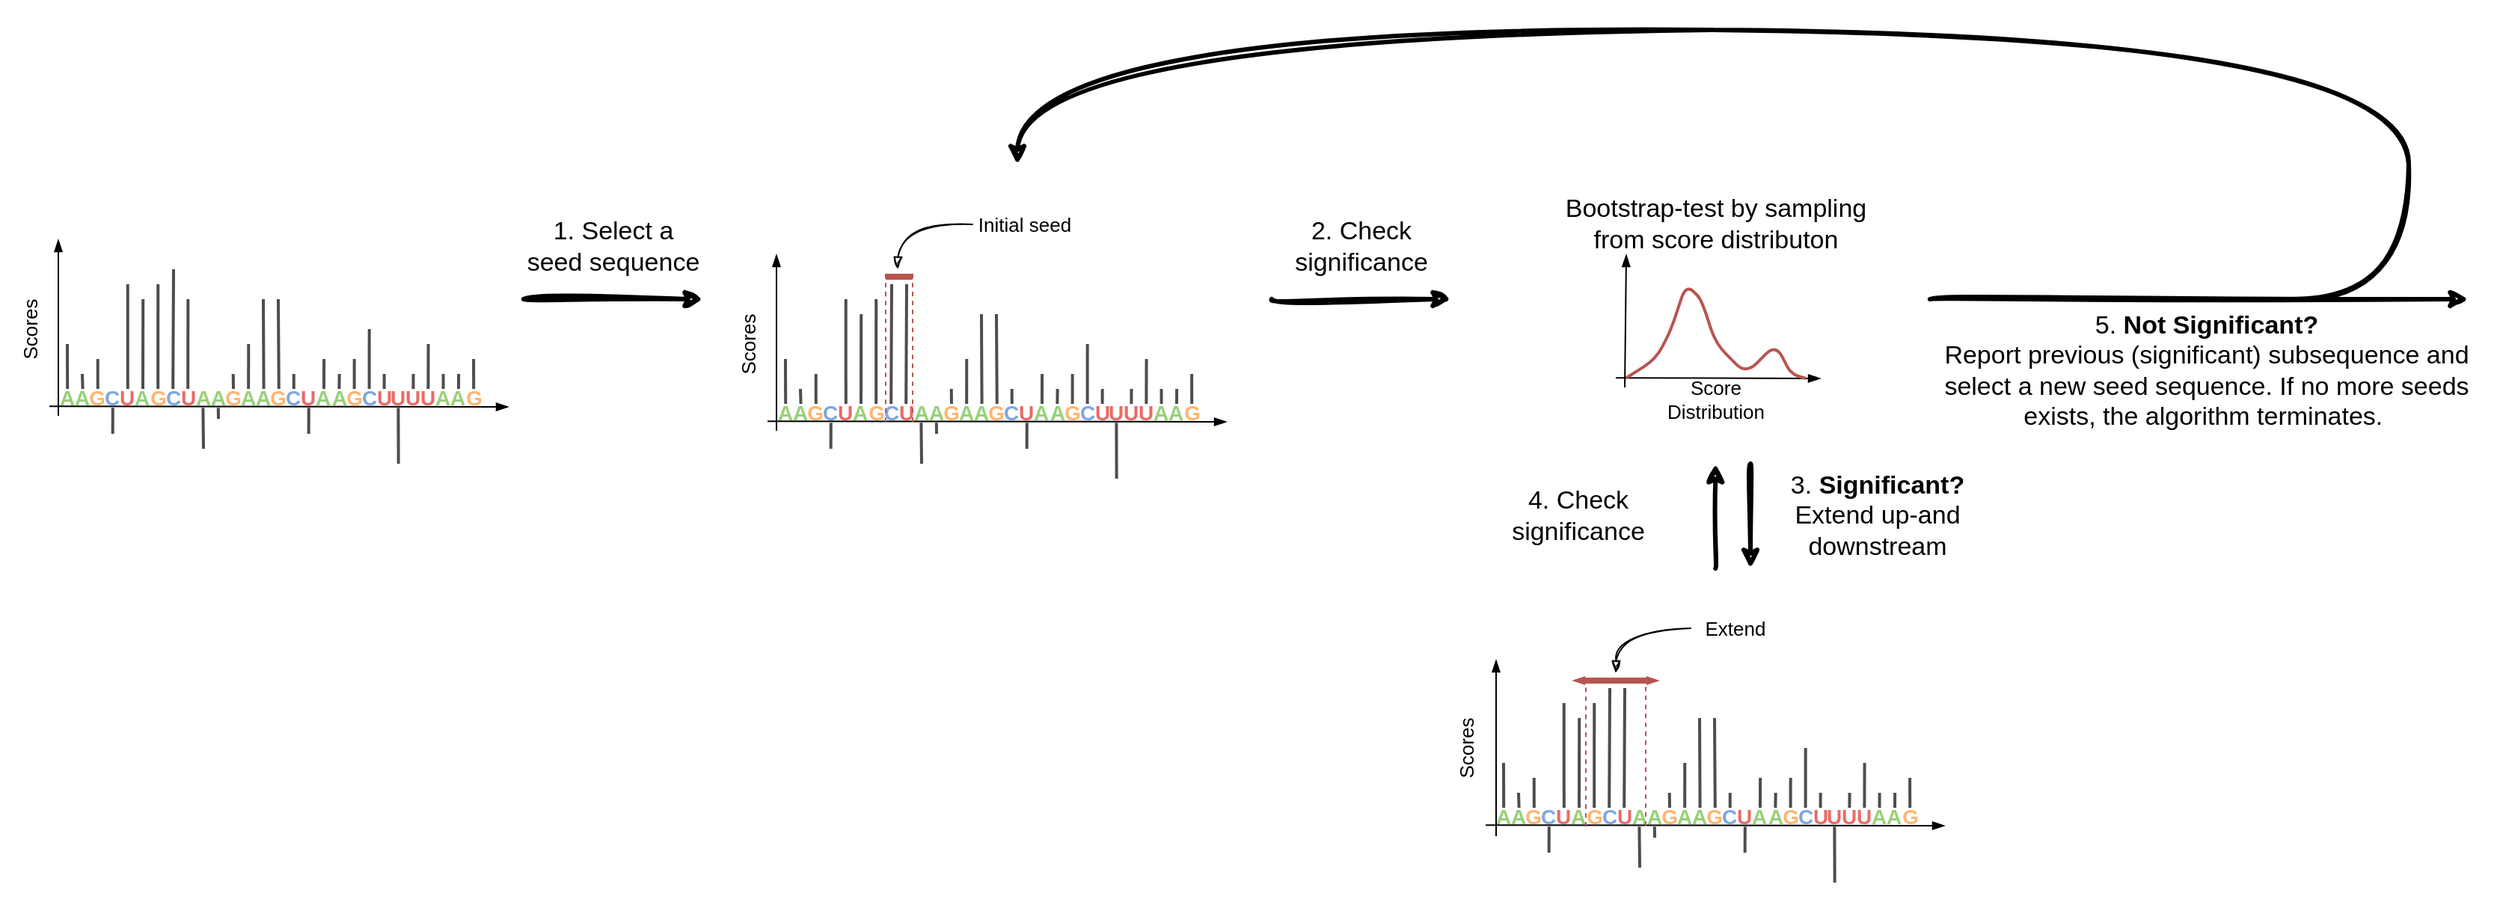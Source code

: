 <mxfile>
    <diagram id="z-o6kNDc8-3AqNfyh9WU" name="Page-1">
        <mxGraphModel dx="2040" dy="1838" grid="1" gridSize="10" guides="1" tooltips="1" connect="1" arrows="1" fold="1" page="1" pageScale="1" pageWidth="2336" pageHeight="1654" math="0" shadow="0">
            <root>
                <mxCell id="0"/>
                <mxCell id="1" parent="0"/>
                <mxCell id="326" value="" style="rounded=0;whiteSpace=wrap;html=1;strokeColor=none;" vertex="1" parent="1">
                    <mxGeometry x="70" y="120" width="1670" height="600" as="geometry"/>
                </mxCell>
                <mxCell id="152" value="" style="group" parent="1" vertex="1" connectable="0">
                    <mxGeometry x="80" y="280" width="330" height="150" as="geometry"/>
                </mxCell>
                <mxCell id="153" value="" style="group" parent="152" vertex="1" connectable="0">
                    <mxGeometry x="30.0" y="100" width="281.6" height="12.6" as="geometry"/>
                </mxCell>
                <mxCell id="154" value="&lt;font style=&quot;font-size: 14px&quot;&gt;&lt;b&gt;A&lt;/b&gt;&lt;/font&gt;" style="text;html=1;align=center;verticalAlign=middle;whiteSpace=wrap;rounded=0;fontColor=#97D077;" parent="153" vertex="1">
                    <mxGeometry x="131.2" width="10.2" height="12.6" as="geometry"/>
                </mxCell>
                <mxCell id="155" value="&lt;font style=&quot;font-size: 14px&quot;&gt;&lt;b&gt;A&lt;/b&gt;&lt;/font&gt;" style="text;html=1;align=center;verticalAlign=middle;whiteSpace=wrap;rounded=0;fontColor=#97D077;" parent="153" vertex="1">
                    <mxGeometry x="121.0" width="10.2" height="12.6" as="geometry"/>
                </mxCell>
                <mxCell id="156" value="&lt;font style=&quot;font-size: 14px&quot;&gt;&lt;b&gt;G&lt;/b&gt;&lt;/font&gt;" style="text;html=1;strokeColor=none;fillColor=none;align=center;verticalAlign=middle;whiteSpace=wrap;rounded=0;fontColor=#FFB570;" parent="153" vertex="1">
                    <mxGeometry x="141.4" width="10" height="12.6" as="geometry"/>
                </mxCell>
                <mxCell id="157" value="&lt;font style=&quot;font-size: 14px&quot;&gt;&lt;b&gt;C&lt;/b&gt;&lt;/font&gt;" style="text;html=1;strokeColor=none;fillColor=none;align=center;verticalAlign=middle;whiteSpace=wrap;rounded=0;fontColor=#7EA6E0;" parent="153" vertex="1">
                    <mxGeometry x="151.4" width="10" height="12.6" as="geometry"/>
                </mxCell>
                <mxCell id="158" value="" style="group" parent="153" connectable="0" vertex="1">
                    <mxGeometry x="171.4" width="50.4" height="12.6" as="geometry"/>
                </mxCell>
                <mxCell id="159" value="&lt;font style=&quot;font-size: 14px&quot;&gt;&lt;b&gt;A&lt;/b&gt;&lt;/font&gt;" style="text;html=1;align=center;verticalAlign=middle;whiteSpace=wrap;rounded=0;fontColor=#97D077;" parent="158" vertex="1">
                    <mxGeometry x="10.2" width="10.2" height="12.6" as="geometry"/>
                </mxCell>
                <mxCell id="160" value="&lt;font style=&quot;font-size: 14px&quot;&gt;&lt;b&gt;A&lt;/b&gt;&lt;/font&gt;" style="text;html=1;align=center;verticalAlign=middle;whiteSpace=wrap;rounded=0;fontColor=#97D077;" parent="158" vertex="1">
                    <mxGeometry width="10.2" height="12.6" as="geometry"/>
                </mxCell>
                <mxCell id="161" value="&lt;font style=&quot;font-size: 14px&quot;&gt;&lt;b&gt;G&lt;/b&gt;&lt;/font&gt;" style="text;html=1;strokeColor=none;fillColor=none;align=center;verticalAlign=middle;whiteSpace=wrap;rounded=0;fontColor=#FFB570;" parent="158" vertex="1">
                    <mxGeometry x="20.4" width="10" height="12.6" as="geometry"/>
                </mxCell>
                <mxCell id="162" value="&lt;font style=&quot;font-size: 14px&quot;&gt;&lt;b&gt;C&lt;/b&gt;&lt;/font&gt;" style="text;html=1;strokeColor=none;fillColor=none;align=center;verticalAlign=middle;whiteSpace=wrap;rounded=0;fontColor=#7EA6E0;" parent="158" vertex="1">
                    <mxGeometry x="30.4" width="10" height="12.6" as="geometry"/>
                </mxCell>
                <mxCell id="163" value="&lt;font style=&quot;font-size: 14px&quot;&gt;&lt;b&gt;U&lt;/b&gt;&lt;/font&gt;" style="text;html=1;strokeColor=none;fillColor=none;align=center;verticalAlign=middle;whiteSpace=wrap;rounded=0;fontColor=#EA6B66;" parent="158" vertex="1">
                    <mxGeometry x="40.4" width="10" height="12.6" as="geometry"/>
                </mxCell>
                <mxCell id="164" value="" style="group" parent="153" connectable="0" vertex="1">
                    <mxGeometry x="60.6" width="60.4" height="12.6" as="geometry"/>
                </mxCell>
                <mxCell id="165" value="&lt;font style=&quot;font-size: 14px&quot;&gt;&lt;b&gt;G&lt;/b&gt;&lt;/font&gt;" style="text;html=1;strokeColor=none;fillColor=none;align=center;verticalAlign=middle;whiteSpace=wrap;rounded=0;fontColor=#FFB570;" parent="164" vertex="1">
                    <mxGeometry width="10" height="12.6" as="geometry"/>
                </mxCell>
                <mxCell id="166" value="&lt;font style=&quot;font-size: 14px&quot;&gt;&lt;b&gt;C&lt;/b&gt;&lt;/font&gt;" style="text;html=1;strokeColor=none;fillColor=none;align=center;verticalAlign=middle;whiteSpace=wrap;rounded=0;fontColor=#7EA6E0;" parent="164" vertex="1">
                    <mxGeometry x="10" width="10" height="12.6" as="geometry"/>
                </mxCell>
                <mxCell id="167" value="&lt;font style=&quot;font-size: 14px&quot;&gt;&lt;b&gt;A&lt;/b&gt;&lt;/font&gt;" style="text;html=1;align=center;verticalAlign=middle;whiteSpace=wrap;rounded=0;fontColor=#97D077;" parent="164" vertex="1">
                    <mxGeometry x="40.2" width="10.2" height="12.6" as="geometry"/>
                </mxCell>
                <mxCell id="168" value="&lt;font style=&quot;font-size: 14px&quot;&gt;&lt;b&gt;A&lt;/b&gt;&lt;/font&gt;" style="text;html=1;align=center;verticalAlign=middle;whiteSpace=wrap;rounded=0;fontColor=#97D077;" parent="164" vertex="1">
                    <mxGeometry x="30" width="10.2" height="12.6" as="geometry"/>
                </mxCell>
                <mxCell id="169" value="&lt;font style=&quot;font-size: 14px&quot;&gt;&lt;b&gt;G&lt;/b&gt;&lt;/font&gt;" style="text;html=1;strokeColor=none;fillColor=none;align=center;verticalAlign=middle;whiteSpace=wrap;rounded=0;fontColor=#FFB570;" parent="164" vertex="1">
                    <mxGeometry x="50.4" width="10" height="12.6" as="geometry"/>
                </mxCell>
                <mxCell id="170" value="&lt;font style=&quot;font-size: 14px&quot;&gt;&lt;b&gt;U&lt;/b&gt;&lt;/font&gt;" style="text;html=1;strokeColor=none;fillColor=none;align=center;verticalAlign=middle;whiteSpace=wrap;rounded=0;fontColor=#EA6B66;" parent="164" vertex="1">
                    <mxGeometry x="20.0" width="10" height="12.6" as="geometry"/>
                </mxCell>
                <mxCell id="171" value="" style="group" parent="153" connectable="0" vertex="1">
                    <mxGeometry x="221.2" width="60.4" height="12.6" as="geometry"/>
                </mxCell>
                <mxCell id="172" value="&lt;font style=&quot;font-size: 14px&quot;&gt;&lt;b&gt;A&lt;/b&gt;&lt;/font&gt;" style="text;html=1;align=center;verticalAlign=middle;whiteSpace=wrap;rounded=0;fontColor=#97D077;" parent="171" vertex="1">
                    <mxGeometry x="40.2" width="10.2" height="12.6" as="geometry"/>
                </mxCell>
                <mxCell id="173" value="&lt;font style=&quot;font-size: 14px&quot;&gt;&lt;b&gt;A&lt;/b&gt;&lt;/font&gt;" style="text;html=1;align=center;verticalAlign=middle;whiteSpace=wrap;rounded=0;fontColor=#97D077;" parent="171" vertex="1">
                    <mxGeometry x="30" width="10.2" height="12.6" as="geometry"/>
                </mxCell>
                <mxCell id="174" value="&lt;font style=&quot;font-size: 14px&quot;&gt;&lt;b&gt;G&lt;/b&gt;&lt;/font&gt;" style="text;html=1;strokeColor=none;fillColor=none;align=center;verticalAlign=middle;whiteSpace=wrap;rounded=0;fontColor=#FFB570;" parent="171" vertex="1">
                    <mxGeometry x="50.4" width="10" height="12.6" as="geometry"/>
                </mxCell>
                <mxCell id="175" value="&lt;font style=&quot;font-size: 14px&quot;&gt;&lt;b&gt;U&lt;/b&gt;&lt;/font&gt;" style="text;html=1;strokeColor=none;fillColor=none;align=center;verticalAlign=middle;whiteSpace=wrap;rounded=0;fontColor=#EA6B66;" parent="171" vertex="1">
                    <mxGeometry x="-2.842e-14" width="10" height="12.6" as="geometry"/>
                </mxCell>
                <mxCell id="176" value="&lt;font style=&quot;font-size: 14px&quot;&gt;&lt;b&gt;U&lt;/b&gt;&lt;/font&gt;" style="text;html=1;strokeColor=none;fillColor=none;align=center;verticalAlign=middle;whiteSpace=wrap;rounded=0;fontColor=#EA6B66;" parent="171" vertex="1">
                    <mxGeometry x="10" width="10" height="12.6" as="geometry"/>
                </mxCell>
                <mxCell id="177" value="&lt;font style=&quot;font-size: 14px&quot;&gt;&lt;b&gt;U&lt;/b&gt;&lt;/font&gt;" style="text;html=1;strokeColor=none;fillColor=none;align=center;verticalAlign=middle;whiteSpace=wrap;rounded=0;fontColor=#EA6B66;" parent="171" vertex="1">
                    <mxGeometry x="20" width="10" height="12.6" as="geometry"/>
                </mxCell>
                <mxCell id="178" value="&lt;font style=&quot;font-size: 14px&quot;&gt;&lt;b&gt;U&lt;/b&gt;&lt;/font&gt;" style="text;html=1;strokeColor=none;fillColor=none;align=center;verticalAlign=middle;whiteSpace=wrap;rounded=0;fontColor=#EA6B66;" parent="153" vertex="1">
                    <mxGeometry x="161.4" width="10" height="12.6" as="geometry"/>
                </mxCell>
                <mxCell id="179" value="&lt;font style=&quot;font-size: 14px&quot;&gt;&lt;b&gt;A&lt;/b&gt;&lt;/font&gt;" style="text;html=1;align=center;verticalAlign=middle;whiteSpace=wrap;rounded=0;fontColor=#97D077;" parent="153" vertex="1">
                    <mxGeometry x="10.2" width="10.2" height="12.6" as="geometry"/>
                </mxCell>
                <mxCell id="180" value="&lt;font style=&quot;font-size: 14px&quot;&gt;&lt;b&gt;A&lt;/b&gt;&lt;/font&gt;" style="text;html=1;align=center;verticalAlign=middle;whiteSpace=wrap;rounded=0;fontColor=#97D077;" parent="153" vertex="1">
                    <mxGeometry width="10.2" height="12.6" as="geometry"/>
                </mxCell>
                <mxCell id="181" value="&lt;font style=&quot;font-size: 14px&quot;&gt;&lt;b&gt;G&lt;/b&gt;&lt;/font&gt;" style="text;html=1;strokeColor=none;fillColor=none;align=center;verticalAlign=middle;whiteSpace=wrap;rounded=0;fontColor=#FFB570;" parent="153" vertex="1">
                    <mxGeometry x="20.4" width="10" height="12.6" as="geometry"/>
                </mxCell>
                <mxCell id="182" value="&lt;font style=&quot;font-size: 14px&quot;&gt;&lt;b&gt;C&lt;/b&gt;&lt;/font&gt;" style="text;html=1;strokeColor=none;fillColor=none;align=center;verticalAlign=middle;whiteSpace=wrap;rounded=0;fontColor=#7EA6E0;" parent="153" vertex="1">
                    <mxGeometry x="30.4" width="10" height="12.6" as="geometry"/>
                </mxCell>
                <mxCell id="183" value="&lt;font style=&quot;font-size: 14px&quot;&gt;&lt;b&gt;A&lt;/b&gt;&lt;/font&gt;" style="text;html=1;align=center;verticalAlign=middle;whiteSpace=wrap;rounded=0;fontColor=#97D077;" parent="153" vertex="1">
                    <mxGeometry x="50.4" width="10.2" height="12.6" as="geometry"/>
                </mxCell>
                <mxCell id="184" value="&lt;font style=&quot;font-size: 14px&quot;&gt;&lt;b&gt;U&lt;/b&gt;&lt;/font&gt;" style="text;html=1;strokeColor=none;fillColor=none;align=center;verticalAlign=middle;whiteSpace=wrap;rounded=0;fontColor=#EA6B66;" parent="153" vertex="1">
                    <mxGeometry x="40.4" width="10" height="12.6" as="geometry"/>
                </mxCell>
                <mxCell id="185" style="edgeStyle=none;html=1;exitX=0.5;exitY=0;exitDx=0;exitDy=0;fontColor=#FF6666;endArrow=none;endFill=0;strokeWidth=2;strokeColor=#4D4D4D;" parent="152" source="180" edge="1">
                    <mxGeometry relative="1" as="geometry">
                        <mxPoint x="35" y="70" as="targetPoint"/>
                    </mxGeometry>
                </mxCell>
                <mxCell id="186" style="edgeStyle=none;html=1;exitX=0.5;exitY=0;exitDx=0;exitDy=0;fontColor=#FF6666;endArrow=none;endFill=0;strokeWidth=2;strokeColor=#4D4D4D;" parent="152" source="179" edge="1">
                    <mxGeometry relative="1" as="geometry">
                        <mxPoint x="45" y="90" as="targetPoint"/>
                    </mxGeometry>
                </mxCell>
                <mxCell id="187" style="edgeStyle=none;html=1;exitX=0.5;exitY=0;exitDx=0;exitDy=0;fontColor=#FF6666;endArrow=none;endFill=0;strokeWidth=2;strokeColor=#4D4D4D;" parent="152" source="181" edge="1">
                    <mxGeometry relative="1" as="geometry">
                        <mxPoint x="55.359" y="80" as="targetPoint"/>
                    </mxGeometry>
                </mxCell>
                <mxCell id="188" style="edgeStyle=none;html=1;exitX=0.5;exitY=0;exitDx=0;exitDy=0;fontColor=#FF6666;endArrow=none;endFill=0;strokeWidth=2;strokeColor=#4D4D4D;" parent="152" source="184" edge="1">
                    <mxGeometry relative="1" as="geometry">
                        <mxPoint x="75.359" y="30" as="targetPoint"/>
                    </mxGeometry>
                </mxCell>
                <mxCell id="189" style="edgeStyle=none;html=1;exitX=0.5;exitY=0;exitDx=0;exitDy=0;fontColor=#FF6666;endArrow=none;endFill=0;strokeWidth=2;strokeColor=#4D4D4D;" parent="152" source="183" edge="1">
                    <mxGeometry relative="1" as="geometry">
                        <mxPoint x="85.615" y="40" as="targetPoint"/>
                    </mxGeometry>
                </mxCell>
                <mxCell id="190" style="edgeStyle=none;html=1;exitX=0.5;exitY=0;exitDx=0;exitDy=0;fontColor=#FF6666;endArrow=none;endFill=0;strokeWidth=2;strokeColor=#4D4D4D;" parent="152" source="165" edge="1">
                    <mxGeometry relative="1" as="geometry">
                        <mxPoint x="95.615" y="30" as="targetPoint"/>
                    </mxGeometry>
                </mxCell>
                <mxCell id="191" style="edgeStyle=none;html=1;exitX=0.5;exitY=0;exitDx=0;exitDy=0;fontColor=#FF6666;endArrow=none;endFill=0;strokeWidth=2;strokeColor=#4D4D4D;" parent="152" source="166" edge="1">
                    <mxGeometry relative="1" as="geometry">
                        <mxPoint x="106" y="20" as="targetPoint"/>
                    </mxGeometry>
                </mxCell>
                <mxCell id="192" style="edgeStyle=none;html=1;exitX=0.5;exitY=0;exitDx=0;exitDy=0;fontColor=#FF6666;endArrow=none;endFill=0;strokeWidth=2;strokeColor=#4D4D4D;" parent="152" source="169" edge="1">
                    <mxGeometry relative="1" as="geometry">
                        <mxPoint x="145.872" y="90" as="targetPoint"/>
                    </mxGeometry>
                </mxCell>
                <mxCell id="193" style="edgeStyle=none;html=1;exitX=0.5;exitY=0;exitDx=0;exitDy=0;fontColor=#FF6666;endArrow=none;endFill=0;strokeWidth=2;strokeColor=#4D4D4D;" parent="152" source="155" edge="1">
                    <mxGeometry relative="1" as="geometry">
                        <mxPoint x="156.128" y="70" as="targetPoint"/>
                    </mxGeometry>
                </mxCell>
                <mxCell id="194" style="edgeStyle=none;html=1;exitX=0.5;exitY=0;exitDx=0;exitDy=0;fontColor=#FF6666;endArrow=none;endFill=0;strokeWidth=2;strokeColor=#4D4D4D;" parent="152" source="154" edge="1">
                    <mxGeometry relative="1" as="geometry">
                        <mxPoint x="166" y="40" as="targetPoint"/>
                    </mxGeometry>
                </mxCell>
                <mxCell id="195" style="edgeStyle=none;html=1;exitX=0.5;exitY=0;exitDx=0;exitDy=0;fontColor=#FF6666;endArrow=none;endFill=0;strokeWidth=2;strokeColor=#4D4D4D;" parent="152" source="156" edge="1">
                    <mxGeometry relative="1" as="geometry">
                        <mxPoint x="176" y="40" as="targetPoint"/>
                    </mxGeometry>
                </mxCell>
                <mxCell id="196" style="edgeStyle=none;html=1;exitX=0.5;exitY=0;exitDx=0;exitDy=0;fontColor=#FF6666;endArrow=none;endFill=0;strokeWidth=2;strokeColor=#4D4D4D;" parent="152" source="157" edge="1">
                    <mxGeometry relative="1" as="geometry">
                        <mxPoint x="186.385" y="90" as="targetPoint"/>
                    </mxGeometry>
                </mxCell>
                <mxCell id="197" style="edgeStyle=none;html=1;exitX=0.5;exitY=0;exitDx=0;exitDy=0;fontColor=#FF6666;endArrow=none;endFill=0;strokeWidth=2;strokeColor=#4D4D4D;" parent="152" source="160" edge="1">
                    <mxGeometry relative="1" as="geometry">
                        <mxPoint x="206.556" y="80" as="targetPoint"/>
                    </mxGeometry>
                </mxCell>
                <mxCell id="198" style="edgeStyle=none;html=1;exitX=0.5;exitY=0;exitDx=0;exitDy=0;fontColor=#FF6666;endArrow=none;endFill=0;strokeWidth=2;strokeColor=#4D4D4D;" parent="152" source="159" edge="1">
                    <mxGeometry relative="1" as="geometry">
                        <mxPoint x="216.833" y="90" as="targetPoint"/>
                    </mxGeometry>
                </mxCell>
                <mxCell id="199" style="edgeStyle=none;html=1;exitX=0.5;exitY=0;exitDx=0;exitDy=0;fontColor=#FF6666;endArrow=none;endFill=0;strokeWidth=2;strokeColor=#4D4D4D;" parent="152" source="161" edge="1">
                    <mxGeometry relative="1" as="geometry">
                        <mxPoint x="226.833" y="80" as="targetPoint"/>
                    </mxGeometry>
                </mxCell>
                <mxCell id="200" style="edgeStyle=none;html=1;exitX=0.5;exitY=0;exitDx=0;exitDy=0;fontColor=#FF6666;endArrow=none;endFill=0;strokeWidth=2;strokeColor=#4D4D4D;" parent="152" source="162" edge="1">
                    <mxGeometry relative="1" as="geometry">
                        <mxPoint x="236.833" y="60" as="targetPoint"/>
                    </mxGeometry>
                </mxCell>
                <mxCell id="201" style="edgeStyle=none;html=1;exitX=0.5;exitY=0;exitDx=0;exitDy=0;fontColor=#FF6666;endArrow=none;endFill=0;strokeWidth=2;strokeColor=#4D4D4D;" parent="152" source="163" edge="1">
                    <mxGeometry relative="1" as="geometry">
                        <mxPoint x="246.833" y="90" as="targetPoint"/>
                    </mxGeometry>
                </mxCell>
                <mxCell id="202" style="edgeStyle=none;html=1;exitX=0.5;exitY=0;exitDx=0;exitDy=0;fontColor=#FF6666;endArrow=none;endFill=0;strokeWidth=2;strokeColor=#4D4D4D;" parent="152" source="176" edge="1">
                    <mxGeometry relative="1" as="geometry">
                        <mxPoint x="266.278" y="90" as="targetPoint"/>
                    </mxGeometry>
                </mxCell>
                <mxCell id="203" style="edgeStyle=none;html=1;exitX=0.5;exitY=0;exitDx=0;exitDy=0;fontColor=#FF6666;endArrow=none;endFill=0;strokeWidth=2;strokeColor=#4D4D4D;" parent="152" source="177" edge="1">
                    <mxGeometry relative="1" as="geometry">
                        <mxPoint x="276.278" y="70" as="targetPoint"/>
                    </mxGeometry>
                </mxCell>
                <mxCell id="204" style="edgeStyle=none;html=1;exitX=0.5;exitY=0;exitDx=0;exitDy=0;fontColor=#FF6666;endArrow=none;endFill=0;strokeWidth=2;strokeColor=#4D4D4D;" parent="152" source="173" edge="1">
                    <mxGeometry relative="1" as="geometry">
                        <mxPoint x="286.278" y="90" as="targetPoint"/>
                    </mxGeometry>
                </mxCell>
                <mxCell id="205" style="edgeStyle=none;html=1;exitX=0.5;exitY=0;exitDx=0;exitDy=0;fontColor=#FF6666;endArrow=none;endFill=0;strokeWidth=2;strokeColor=#4D4D4D;" parent="152" source="172" edge="1">
                    <mxGeometry relative="1" as="geometry">
                        <mxPoint x="296.556" y="90" as="targetPoint"/>
                    </mxGeometry>
                </mxCell>
                <mxCell id="206" style="edgeStyle=none;html=1;exitX=0.5;exitY=0;exitDx=0;exitDy=0;fontColor=#FF6666;endArrow=none;endFill=0;strokeWidth=2;strokeColor=#4D4D4D;" parent="152" source="174" edge="1">
                    <mxGeometry relative="1" as="geometry">
                        <mxPoint x="306.556" y="80" as="targetPoint"/>
                    </mxGeometry>
                </mxCell>
                <mxCell id="207" style="edgeStyle=none;html=1;exitX=0.5;exitY=1;exitDx=0;exitDy=0;fontColor=#FF6666;endArrow=none;endFill=0;strokeWidth=2;strokeColor=#4D4D4D;" parent="152" source="182" edge="1">
                    <mxGeometry relative="1" as="geometry">
                        <mxPoint x="65.333" y="130" as="targetPoint"/>
                    </mxGeometry>
                </mxCell>
                <mxCell id="208" style="edgeStyle=none;html=1;exitX=0.5;exitY=1;exitDx=0;exitDy=0;fontColor=#FF6666;endArrow=none;endFill=0;strokeWidth=2;strokeColor=#4D4D4D;" parent="152" source="168" edge="1">
                    <mxGeometry relative="1" as="geometry">
                        <mxPoint x="126" y="140" as="targetPoint"/>
                    </mxGeometry>
                </mxCell>
                <mxCell id="209" style="edgeStyle=none;html=1;exitX=0.5;exitY=1;exitDx=0;exitDy=0;fontColor=#FF6666;endArrow=none;endFill=0;strokeWidth=2;strokeColor=#4D4D4D;" parent="152" source="178" edge="1">
                    <mxGeometry relative="1" as="geometry">
                        <mxPoint x="196.333" y="130" as="targetPoint"/>
                    </mxGeometry>
                </mxCell>
                <mxCell id="210" style="edgeStyle=none;html=1;exitX=0.5;exitY=1;exitDx=0;exitDy=0;fontColor=#FF6666;endArrow=none;endFill=0;strokeWidth=2;strokeColor=#4D4D4D;" parent="152" source="175" edge="1">
                    <mxGeometry relative="1" as="geometry">
                        <mxPoint x="256.333" y="150" as="targetPoint"/>
                    </mxGeometry>
                </mxCell>
                <mxCell id="211" style="edgeStyle=none;html=1;exitX=0.5;exitY=0;exitDx=0;exitDy=0;fontColor=#FF6666;endArrow=none;endFill=0;strokeWidth=2;strokeColor=#4D4D4D;" parent="152" source="170" edge="1">
                    <mxGeometry relative="1" as="geometry">
                        <mxPoint x="115.667" y="40" as="targetPoint"/>
                    </mxGeometry>
                </mxCell>
                <mxCell id="212" style="edgeStyle=none;html=1;exitX=0.5;exitY=1;exitDx=0;exitDy=0;fontColor=#FF6666;endArrow=none;endFill=0;strokeWidth=2;strokeColor=#4D4D4D;" parent="152" source="167" edge="1">
                    <mxGeometry relative="1" as="geometry">
                        <mxPoint x="136" y="120" as="targetPoint"/>
                    </mxGeometry>
                </mxCell>
                <mxCell id="213" value="" style="endArrow=blockThin;html=1;strokeWidth=1;fontColor=#FF6666;endFill=1;" parent="152" edge="1">
                    <mxGeometry width="50" height="50" relative="1" as="geometry">
                        <mxPoint x="29" y="118" as="sourcePoint"/>
                        <mxPoint x="29" as="targetPoint"/>
                    </mxGeometry>
                </mxCell>
                <mxCell id="214" value="" style="endArrow=blockThin;html=1;strokeColor=#000000;strokeWidth=1;fontColor=#FF6666;endFill=1;" parent="152" edge="1">
                    <mxGeometry width="50" height="50" relative="1" as="geometry">
                        <mxPoint x="23" y="111.6" as="sourcePoint"/>
                        <mxPoint x="330" y="112" as="targetPoint"/>
                    </mxGeometry>
                </mxCell>
                <mxCell id="215" value="Scores" style="text;html=1;strokeColor=none;fillColor=none;align=center;verticalAlign=middle;whiteSpace=wrap;rounded=0;fontColor=#000000;rotation=-90;fontSize=13;" parent="152" vertex="1">
                    <mxGeometry x="-40" y="50" width="100" height="20" as="geometry"/>
                </mxCell>
                <mxCell id="216" value="" style="endArrow=none;html=1;strokeColor=#b85450;strokeWidth=4;fontSize=11;fontColor=#000000;fillColor=#f8cecc;" parent="1" edge="1">
                    <mxGeometry width="50" height="50" relative="1" as="geometry">
                        <mxPoint x="662" y="305" as="sourcePoint"/>
                        <mxPoint x="680" y="305" as="targetPoint"/>
                    </mxGeometry>
                </mxCell>
                <mxCell id="36" value="" style="group;" parent="1" vertex="1" connectable="0">
                    <mxGeometry x="590" y="390" width="281.6" height="12.6" as="geometry"/>
                </mxCell>
                <mxCell id="4" value="&lt;font style=&quot;font-size: 14px&quot;&gt;&lt;b&gt;A&lt;/b&gt;&lt;/font&gt;" style="text;html=1;align=center;verticalAlign=middle;whiteSpace=wrap;rounded=0;fontColor=#97D077;" parent="36" vertex="1">
                    <mxGeometry x="131.2" width="10.2" height="12.6" as="geometry"/>
                </mxCell>
                <mxCell id="5" value="&lt;font style=&quot;font-size: 14px&quot;&gt;&lt;b&gt;A&lt;/b&gt;&lt;/font&gt;" style="text;html=1;align=center;verticalAlign=middle;whiteSpace=wrap;rounded=0;fontColor=#97D077;" parent="36" vertex="1">
                    <mxGeometry x="121.0" width="10.2" height="12.6" as="geometry"/>
                </mxCell>
                <mxCell id="6" value="&lt;font style=&quot;font-size: 14px&quot;&gt;&lt;b&gt;G&lt;/b&gt;&lt;/font&gt;" style="text;html=1;strokeColor=none;fillColor=none;align=center;verticalAlign=middle;whiteSpace=wrap;rounded=0;fontColor=#FFB570;" parent="36" vertex="1">
                    <mxGeometry x="141.4" width="10" height="12.6" as="geometry"/>
                </mxCell>
                <mxCell id="7" value="&lt;font style=&quot;font-size: 14px&quot;&gt;&lt;b&gt;C&lt;/b&gt;&lt;/font&gt;" style="text;html=1;strokeColor=none;fillColor=none;align=center;verticalAlign=middle;whiteSpace=wrap;rounded=0;fontColor=#7EA6E0;" parent="36" vertex="1">
                    <mxGeometry x="151.4" width="10" height="12.6" as="geometry"/>
                </mxCell>
                <mxCell id="8" value="" style="group;" parent="36" connectable="0" vertex="1">
                    <mxGeometry x="171.4" width="50.4" height="12.6" as="geometry"/>
                </mxCell>
                <mxCell id="9" value="&lt;font style=&quot;font-size: 14px&quot;&gt;&lt;b&gt;A&lt;/b&gt;&lt;/font&gt;" style="text;html=1;align=center;verticalAlign=middle;whiteSpace=wrap;rounded=0;fontColor=#97D077;" parent="8" vertex="1">
                    <mxGeometry x="10.2" width="10.2" height="12.6" as="geometry"/>
                </mxCell>
                <mxCell id="10" value="&lt;font style=&quot;font-size: 14px&quot;&gt;&lt;b&gt;A&lt;/b&gt;&lt;/font&gt;" style="text;html=1;align=center;verticalAlign=middle;whiteSpace=wrap;rounded=0;fontColor=#97D077;" parent="8" vertex="1">
                    <mxGeometry width="10.2" height="12.6" as="geometry"/>
                </mxCell>
                <mxCell id="11" value="&lt;font style=&quot;font-size: 14px&quot;&gt;&lt;b&gt;G&lt;/b&gt;&lt;/font&gt;" style="text;html=1;strokeColor=none;fillColor=none;align=center;verticalAlign=middle;whiteSpace=wrap;rounded=0;fontColor=#FFB570;" parent="8" vertex="1">
                    <mxGeometry x="20.4" width="10" height="12.6" as="geometry"/>
                </mxCell>
                <mxCell id="12" value="&lt;font style=&quot;font-size: 14px&quot;&gt;&lt;b&gt;C&lt;/b&gt;&lt;/font&gt;" style="text;html=1;strokeColor=none;fillColor=none;align=center;verticalAlign=middle;whiteSpace=wrap;rounded=0;fontColor=#7EA6E0;" parent="8" vertex="1">
                    <mxGeometry x="30.4" width="10" height="12.6" as="geometry"/>
                </mxCell>
                <mxCell id="13" value="&lt;font style=&quot;font-size: 14px&quot;&gt;&lt;b&gt;U&lt;/b&gt;&lt;/font&gt;" style="text;html=1;strokeColor=none;fillColor=none;align=center;verticalAlign=middle;whiteSpace=wrap;rounded=0;fontColor=#EA6B66;" parent="8" vertex="1">
                    <mxGeometry x="40.4" width="10" height="12.6" as="geometry"/>
                </mxCell>
                <mxCell id="14" value="" style="group;" parent="36" connectable="0" vertex="1">
                    <mxGeometry x="60.6" width="60.4" height="12.6" as="geometry"/>
                </mxCell>
                <mxCell id="15" value="&lt;font style=&quot;font-size: 14px&quot;&gt;&lt;b&gt;G&lt;/b&gt;&lt;/font&gt;" style="text;html=1;strokeColor=none;fillColor=none;align=center;verticalAlign=middle;whiteSpace=wrap;rounded=0;fontColor=#FFB570;" parent="14" vertex="1">
                    <mxGeometry width="10" height="12.6" as="geometry"/>
                </mxCell>
                <mxCell id="16" value="&lt;font style=&quot;font-size: 14px&quot;&gt;&lt;b&gt;C&lt;/b&gt;&lt;/font&gt;" style="text;html=1;strokeColor=none;fillColor=none;align=center;verticalAlign=middle;whiteSpace=wrap;rounded=0;fontColor=#7EA6E0;" parent="14" vertex="1">
                    <mxGeometry x="10" width="10" height="12.6" as="geometry"/>
                </mxCell>
                <mxCell id="17" value="&lt;font style=&quot;font-size: 14px&quot;&gt;&lt;b&gt;A&lt;/b&gt;&lt;/font&gt;" style="text;html=1;align=center;verticalAlign=middle;whiteSpace=wrap;rounded=0;fontColor=#97D077;" parent="14" vertex="1">
                    <mxGeometry x="40.2" width="10.2" height="12.6" as="geometry"/>
                </mxCell>
                <mxCell id="18" value="&lt;font style=&quot;font-size: 14px&quot;&gt;&lt;b&gt;A&lt;/b&gt;&lt;/font&gt;" style="text;html=1;align=center;verticalAlign=middle;whiteSpace=wrap;rounded=0;fontColor=#97D077;" parent="14" vertex="1">
                    <mxGeometry x="30" width="10.2" height="12.6" as="geometry"/>
                </mxCell>
                <mxCell id="19" value="&lt;font style=&quot;font-size: 14px&quot;&gt;&lt;b&gt;G&lt;/b&gt;&lt;/font&gt;" style="text;html=1;strokeColor=none;fillColor=none;align=center;verticalAlign=middle;whiteSpace=wrap;rounded=0;fontColor=#FFB570;" parent="14" vertex="1">
                    <mxGeometry x="50.4" width="10" height="12.6" as="geometry"/>
                </mxCell>
                <mxCell id="20" value="&lt;font style=&quot;font-size: 14px&quot;&gt;&lt;b&gt;U&lt;/b&gt;&lt;/font&gt;" style="text;html=1;strokeColor=none;fillColor=none;align=center;verticalAlign=middle;whiteSpace=wrap;rounded=0;fontColor=#EA6B66;" parent="14" vertex="1">
                    <mxGeometry x="20.0" width="10" height="12.6" as="geometry"/>
                </mxCell>
                <mxCell id="28" value="" style="group;" parent="36" connectable="0" vertex="1">
                    <mxGeometry x="221.2" width="60.4" height="12.6" as="geometry"/>
                </mxCell>
                <mxCell id="29" value="&lt;font style=&quot;font-size: 14px&quot;&gt;&lt;b&gt;A&lt;/b&gt;&lt;/font&gt;" style="text;html=1;align=center;verticalAlign=middle;whiteSpace=wrap;rounded=0;fontColor=#97D077;" parent="28" vertex="1">
                    <mxGeometry x="40.2" width="10.2" height="12.6" as="geometry"/>
                </mxCell>
                <mxCell id="30" value="&lt;font style=&quot;font-size: 14px&quot;&gt;&lt;b&gt;A&lt;/b&gt;&lt;/font&gt;" style="text;html=1;align=center;verticalAlign=middle;whiteSpace=wrap;rounded=0;fontColor=#97D077;" parent="28" vertex="1">
                    <mxGeometry x="30" width="10.2" height="12.6" as="geometry"/>
                </mxCell>
                <mxCell id="31" value="&lt;font style=&quot;font-size: 14px&quot;&gt;&lt;b&gt;G&lt;/b&gt;&lt;/font&gt;" style="text;html=1;strokeColor=none;fillColor=none;align=center;verticalAlign=middle;whiteSpace=wrap;rounded=0;fontColor=#FFB570;" parent="28" vertex="1">
                    <mxGeometry x="50.4" width="10" height="12.6" as="geometry"/>
                </mxCell>
                <mxCell id="32" value="&lt;font style=&quot;font-size: 14px&quot;&gt;&lt;b&gt;U&lt;/b&gt;&lt;/font&gt;" style="text;html=1;strokeColor=none;fillColor=none;align=center;verticalAlign=middle;whiteSpace=wrap;rounded=0;fontColor=#EA6B66;" parent="28" vertex="1">
                    <mxGeometry x="-2.842e-14" width="10" height="12.6" as="geometry"/>
                </mxCell>
                <mxCell id="33" value="&lt;font style=&quot;font-size: 14px&quot;&gt;&lt;b&gt;U&lt;/b&gt;&lt;/font&gt;" style="text;html=1;strokeColor=none;fillColor=none;align=center;verticalAlign=middle;whiteSpace=wrap;rounded=0;fontColor=#EA6B66;" parent="28" vertex="1">
                    <mxGeometry x="10" width="10" height="12.6" as="geometry"/>
                </mxCell>
                <mxCell id="34" value="&lt;font style=&quot;font-size: 14px&quot;&gt;&lt;b&gt;U&lt;/b&gt;&lt;/font&gt;" style="text;html=1;strokeColor=none;fillColor=none;align=center;verticalAlign=middle;whiteSpace=wrap;rounded=0;fontColor=#EA6B66;" parent="28" vertex="1">
                    <mxGeometry x="20" width="10" height="12.6" as="geometry"/>
                </mxCell>
                <mxCell id="35" value="&lt;font style=&quot;font-size: 14px&quot;&gt;&lt;b&gt;U&lt;/b&gt;&lt;/font&gt;" style="text;html=1;strokeColor=none;fillColor=none;align=center;verticalAlign=middle;whiteSpace=wrap;rounded=0;fontColor=#EA6B66;" parent="36" vertex="1">
                    <mxGeometry x="161.4" width="10" height="12.6" as="geometry"/>
                </mxCell>
                <mxCell id="22" value="&lt;font style=&quot;font-size: 14px&quot;&gt;&lt;b&gt;A&lt;/b&gt;&lt;/font&gt;" style="text;html=1;align=center;verticalAlign=middle;whiteSpace=wrap;rounded=0;fontColor=#97D077;" parent="36" vertex="1">
                    <mxGeometry x="10.2" width="10.2" height="12.6" as="geometry"/>
                </mxCell>
                <mxCell id="23" value="&lt;font style=&quot;font-size: 14px&quot;&gt;&lt;b&gt;A&lt;/b&gt;&lt;/font&gt;" style="text;html=1;align=center;verticalAlign=middle;whiteSpace=wrap;rounded=0;fontColor=#97D077;" parent="36" vertex="1">
                    <mxGeometry width="10.2" height="12.6" as="geometry"/>
                </mxCell>
                <mxCell id="24" value="&lt;font style=&quot;font-size: 14px&quot;&gt;&lt;b&gt;G&lt;/b&gt;&lt;/font&gt;" style="text;html=1;strokeColor=none;fillColor=none;align=center;verticalAlign=middle;whiteSpace=wrap;rounded=0;fontColor=#FFB570;" parent="36" vertex="1">
                    <mxGeometry x="20.4" width="10" height="12.6" as="geometry"/>
                </mxCell>
                <mxCell id="25" value="&lt;font style=&quot;font-size: 14px&quot;&gt;&lt;b&gt;C&lt;/b&gt;&lt;/font&gt;" style="text;html=1;strokeColor=none;fillColor=none;align=center;verticalAlign=middle;whiteSpace=wrap;rounded=0;fontColor=#7EA6E0;" parent="36" vertex="1">
                    <mxGeometry x="30.4" width="10" height="12.6" as="geometry"/>
                </mxCell>
                <mxCell id="26" value="&lt;font style=&quot;font-size: 14px&quot;&gt;&lt;b&gt;A&lt;/b&gt;&lt;/font&gt;" style="text;html=1;align=center;verticalAlign=middle;whiteSpace=wrap;rounded=0;fontColor=#97D077;" parent="36" vertex="1">
                    <mxGeometry x="50.4" width="10.2" height="12.6" as="geometry"/>
                </mxCell>
                <mxCell id="27" value="&lt;font style=&quot;font-size: 14px&quot;&gt;&lt;b&gt;U&lt;/b&gt;&lt;/font&gt;" style="text;html=1;strokeColor=none;fillColor=none;align=center;verticalAlign=middle;whiteSpace=wrap;rounded=0;fontColor=#EA6B66;" parent="36" vertex="1">
                    <mxGeometry x="40.4" width="10" height="12.6" as="geometry"/>
                </mxCell>
                <mxCell id="37" style="edgeStyle=none;html=1;exitX=0.5;exitY=0;exitDx=0;exitDy=0;fontColor=#FF6666;endArrow=none;endFill=0;strokeWidth=2;strokeColor=#4D4D4D;" parent="1" source="23" edge="1">
                    <mxGeometry relative="1" as="geometry">
                        <mxPoint x="595" y="360" as="targetPoint"/>
                    </mxGeometry>
                </mxCell>
                <mxCell id="38" style="edgeStyle=none;html=1;exitX=0.5;exitY=0;exitDx=0;exitDy=0;fontColor=#FF6666;endArrow=none;endFill=0;strokeWidth=2;strokeColor=#4D4D4D;" parent="1" source="22" edge="1">
                    <mxGeometry relative="1" as="geometry">
                        <mxPoint x="605" y="380" as="targetPoint"/>
                    </mxGeometry>
                </mxCell>
                <mxCell id="39" style="edgeStyle=none;html=1;exitX=0.5;exitY=0;exitDx=0;exitDy=0;fontColor=#FF6666;endArrow=none;endFill=0;strokeWidth=2;strokeColor=#4D4D4D;" parent="1" source="24" edge="1">
                    <mxGeometry relative="1" as="geometry">
                        <mxPoint x="615.359" y="370" as="targetPoint"/>
                    </mxGeometry>
                </mxCell>
                <mxCell id="41" style="edgeStyle=none;html=1;exitX=0.5;exitY=0;exitDx=0;exitDy=0;fontColor=#FF6666;endArrow=none;endFill=0;strokeWidth=2;strokeColor=#4D4D4D;" parent="1" source="27" edge="1">
                    <mxGeometry relative="1" as="geometry">
                        <mxPoint x="635.359" y="320" as="targetPoint"/>
                    </mxGeometry>
                </mxCell>
                <mxCell id="42" style="edgeStyle=none;html=1;exitX=0.5;exitY=0;exitDx=0;exitDy=0;fontColor=#FF6666;endArrow=none;endFill=0;strokeWidth=2;strokeColor=#4D4D4D;" parent="1" source="26" edge="1">
                    <mxGeometry relative="1" as="geometry">
                        <mxPoint x="645.615" y="330" as="targetPoint"/>
                    </mxGeometry>
                </mxCell>
                <mxCell id="43" style="edgeStyle=none;html=1;exitX=0.5;exitY=0;exitDx=0;exitDy=0;fontColor=#FF6666;endArrow=none;endFill=0;strokeWidth=2;strokeColor=#4D4D4D;" parent="1" source="15" edge="1">
                    <mxGeometry relative="1" as="geometry">
                        <mxPoint x="655.615" y="320" as="targetPoint"/>
                    </mxGeometry>
                </mxCell>
                <mxCell id="44" style="edgeStyle=none;html=1;exitX=0.5;exitY=0;exitDx=0;exitDy=0;fontColor=#FF6666;endArrow=none;endFill=0;strokeWidth=2;strokeColor=#4D4D4D;" parent="1" source="16" edge="1">
                    <mxGeometry relative="1" as="geometry">
                        <mxPoint x="666" y="310" as="targetPoint"/>
                    </mxGeometry>
                </mxCell>
                <mxCell id="49" style="edgeStyle=none;html=1;exitX=0.5;exitY=0;exitDx=0;exitDy=0;fontColor=#FF6666;endArrow=none;endFill=0;strokeWidth=2;strokeColor=#4D4D4D;" parent="1" source="19" edge="1">
                    <mxGeometry relative="1" as="geometry">
                        <mxPoint x="705.872" y="380" as="targetPoint"/>
                    </mxGeometry>
                </mxCell>
                <mxCell id="50" style="edgeStyle=none;html=1;exitX=0.5;exitY=0;exitDx=0;exitDy=0;fontColor=#FF6666;endArrow=none;endFill=0;strokeWidth=2;strokeColor=#4D4D4D;" parent="1" source="5" edge="1">
                    <mxGeometry relative="1" as="geometry">
                        <mxPoint x="716.128" y="360" as="targetPoint"/>
                    </mxGeometry>
                </mxCell>
                <mxCell id="51" style="edgeStyle=none;html=1;exitX=0.5;exitY=0;exitDx=0;exitDy=0;fontColor=#FF6666;endArrow=none;endFill=0;strokeWidth=2;strokeColor=#4D4D4D;" parent="1" source="4" edge="1">
                    <mxGeometry relative="1" as="geometry">
                        <mxPoint x="726" y="330" as="targetPoint"/>
                    </mxGeometry>
                </mxCell>
                <mxCell id="52" style="edgeStyle=none;html=1;exitX=0.5;exitY=0;exitDx=0;exitDy=0;fontColor=#FF6666;endArrow=none;endFill=0;strokeWidth=2;strokeColor=#4D4D4D;" parent="1" source="6" edge="1">
                    <mxGeometry relative="1" as="geometry">
                        <mxPoint x="736" y="330" as="targetPoint"/>
                    </mxGeometry>
                </mxCell>
                <mxCell id="53" style="edgeStyle=none;html=1;exitX=0.5;exitY=0;exitDx=0;exitDy=0;fontColor=#FF6666;endArrow=none;endFill=0;strokeWidth=2;strokeColor=#4D4D4D;" parent="1" source="7" edge="1">
                    <mxGeometry relative="1" as="geometry">
                        <mxPoint x="746.385" y="380" as="targetPoint"/>
                    </mxGeometry>
                </mxCell>
                <mxCell id="128" style="edgeStyle=none;html=1;exitX=0.5;exitY=0;exitDx=0;exitDy=0;fontColor=#FF6666;endArrow=none;endFill=0;strokeWidth=2;strokeColor=#4D4D4D;" parent="1" source="10" edge="1">
                    <mxGeometry relative="1" as="geometry">
                        <mxPoint x="766.556" y="370" as="targetPoint"/>
                    </mxGeometry>
                </mxCell>
                <mxCell id="129" style="edgeStyle=none;html=1;exitX=0.5;exitY=0;exitDx=0;exitDy=0;fontColor=#FF6666;endArrow=none;endFill=0;strokeWidth=2;strokeColor=#4D4D4D;" parent="1" source="9" edge="1">
                    <mxGeometry relative="1" as="geometry">
                        <mxPoint x="776.833" y="380" as="targetPoint"/>
                    </mxGeometry>
                </mxCell>
                <mxCell id="130" style="edgeStyle=none;html=1;exitX=0.5;exitY=0;exitDx=0;exitDy=0;fontColor=#FF6666;endArrow=none;endFill=0;strokeWidth=2;strokeColor=#4D4D4D;" parent="1" source="11" edge="1">
                    <mxGeometry relative="1" as="geometry">
                        <mxPoint x="786.833" y="370" as="targetPoint"/>
                    </mxGeometry>
                </mxCell>
                <mxCell id="131" style="edgeStyle=none;html=1;exitX=0.5;exitY=0;exitDx=0;exitDy=0;fontColor=#FF6666;endArrow=none;endFill=0;strokeWidth=2;strokeColor=#4D4D4D;" parent="1" source="12" edge="1">
                    <mxGeometry relative="1" as="geometry">
                        <mxPoint x="796.833" y="350" as="targetPoint"/>
                    </mxGeometry>
                </mxCell>
                <mxCell id="132" style="edgeStyle=none;html=1;exitX=0.5;exitY=0;exitDx=0;exitDy=0;fontColor=#FF6666;endArrow=none;endFill=0;strokeWidth=2;strokeColor=#4D4D4D;" parent="1" source="13" edge="1">
                    <mxGeometry relative="1" as="geometry">
                        <mxPoint x="806.833" y="380" as="targetPoint"/>
                    </mxGeometry>
                </mxCell>
                <mxCell id="134" style="edgeStyle=none;html=1;exitX=0.5;exitY=0;exitDx=0;exitDy=0;fontColor=#FF6666;endArrow=none;endFill=0;strokeWidth=2;strokeColor=#4D4D4D;" parent="1" source="33" edge="1">
                    <mxGeometry relative="1" as="geometry">
                        <mxPoint x="826.278" y="380" as="targetPoint"/>
                    </mxGeometry>
                </mxCell>
                <mxCell id="135" style="edgeStyle=none;html=1;exitX=0.5;exitY=0;exitDx=0;exitDy=0;fontColor=#FF6666;endArrow=none;endFill=0;strokeWidth=2;strokeColor=#4D4D4D;" parent="1" source="34" edge="1">
                    <mxGeometry relative="1" as="geometry">
                        <mxPoint x="836.278" y="360" as="targetPoint"/>
                    </mxGeometry>
                </mxCell>
                <mxCell id="136" style="edgeStyle=none;html=1;exitX=0.5;exitY=0;exitDx=0;exitDy=0;fontColor=#FF6666;endArrow=none;endFill=0;strokeWidth=2;strokeColor=#4D4D4D;" parent="1" source="30" edge="1">
                    <mxGeometry relative="1" as="geometry">
                        <mxPoint x="846.278" y="380" as="targetPoint"/>
                    </mxGeometry>
                </mxCell>
                <mxCell id="137" style="edgeStyle=none;html=1;exitX=0.5;exitY=0;exitDx=0;exitDy=0;fontColor=#FF6666;endArrow=none;endFill=0;strokeWidth=2;strokeColor=#4D4D4D;" parent="1" source="29" edge="1">
                    <mxGeometry relative="1" as="geometry">
                        <mxPoint x="856.556" y="380" as="targetPoint"/>
                    </mxGeometry>
                </mxCell>
                <mxCell id="138" style="edgeStyle=none;html=1;exitX=0.5;exitY=0;exitDx=0;exitDy=0;fontColor=#FF6666;endArrow=none;endFill=0;strokeWidth=2;strokeColor=#4D4D4D;" parent="1" source="31" edge="1">
                    <mxGeometry relative="1" as="geometry">
                        <mxPoint x="866.556" y="370" as="targetPoint"/>
                    </mxGeometry>
                </mxCell>
                <mxCell id="140" style="edgeStyle=none;html=1;exitX=0.5;exitY=1;exitDx=0;exitDy=0;fontColor=#FF6666;endArrow=none;endFill=0;strokeWidth=2;strokeColor=#4D4D4D;" parent="1" source="25" edge="1">
                    <mxGeometry relative="1" as="geometry">
                        <mxPoint x="625.333" y="420" as="targetPoint"/>
                    </mxGeometry>
                </mxCell>
                <mxCell id="142" style="edgeStyle=none;html=1;exitX=0.5;exitY=1;exitDx=0;exitDy=0;fontColor=#FF6666;endArrow=none;endFill=0;strokeWidth=2;strokeColor=#4D4D4D;" parent="1" source="18" edge="1">
                    <mxGeometry relative="1" as="geometry">
                        <mxPoint x="686" y="430" as="targetPoint"/>
                    </mxGeometry>
                </mxCell>
                <mxCell id="144" style="edgeStyle=none;html=1;exitX=0.5;exitY=1;exitDx=0;exitDy=0;fontColor=#FF6666;endArrow=none;endFill=0;strokeWidth=2;strokeColor=#4D4D4D;" parent="1" source="35" edge="1">
                    <mxGeometry relative="1" as="geometry">
                        <mxPoint x="756.333" y="420" as="targetPoint"/>
                    </mxGeometry>
                </mxCell>
                <mxCell id="145" style="edgeStyle=none;html=1;exitX=0.5;exitY=1;exitDx=0;exitDy=0;fontColor=#FF6666;endArrow=none;endFill=0;strokeWidth=2;strokeColor=#4D4D4D;" parent="1" source="32" edge="1">
                    <mxGeometry relative="1" as="geometry">
                        <mxPoint x="816.333" y="440" as="targetPoint"/>
                    </mxGeometry>
                </mxCell>
                <mxCell id="146" style="edgeStyle=none;html=1;exitX=0.5;exitY=0;exitDx=0;exitDy=0;fontColor=#FF6666;endArrow=none;endFill=0;strokeWidth=2;strokeColor=#4D4D4D;" parent="1" source="20" edge="1">
                    <mxGeometry relative="1" as="geometry">
                        <mxPoint x="676" y="310" as="targetPoint"/>
                    </mxGeometry>
                </mxCell>
                <mxCell id="147" style="edgeStyle=none;html=1;exitX=0.5;exitY=1;exitDx=0;exitDy=0;fontColor=#FF6666;endArrow=none;endFill=0;strokeWidth=2;strokeColor=#4D4D4D;" parent="1" source="17" edge="1">
                    <mxGeometry relative="1" as="geometry">
                        <mxPoint x="696" y="410" as="targetPoint"/>
                    </mxGeometry>
                </mxCell>
                <mxCell id="148" value="" style="endArrow=blockThin;html=1;strokeWidth=1;fontColor=#FF6666;endFill=1;" parent="1" edge="1">
                    <mxGeometry width="50" height="50" relative="1" as="geometry">
                        <mxPoint x="589" y="408" as="sourcePoint"/>
                        <mxPoint x="589" y="290" as="targetPoint"/>
                    </mxGeometry>
                </mxCell>
                <mxCell id="149" value="" style="endArrow=blockThin;html=1;strokeColor=#000000;strokeWidth=1;fontColor=#FF6666;endFill=1;" parent="1" edge="1">
                    <mxGeometry width="50" height="50" relative="1" as="geometry">
                        <mxPoint x="583" y="401.6" as="sourcePoint"/>
                        <mxPoint x="890" y="402" as="targetPoint"/>
                    </mxGeometry>
                </mxCell>
                <mxCell id="150" value="Scores" style="text;html=1;strokeColor=none;fillColor=none;align=center;verticalAlign=middle;whiteSpace=wrap;rounded=0;fontColor=#000000;rotation=-90;fontSize=13;" parent="1" vertex="1">
                    <mxGeometry x="520" y="340" width="100" height="20" as="geometry"/>
                </mxCell>
                <mxCell id="217" value="" style="endArrow=blockThin;html=1;strokeWidth=1;fontColor=#FF6666;endFill=1;" parent="1" edge="1">
                    <mxGeometry width="50" height="50" relative="1" as="geometry">
                        <mxPoint x="1156" y="379" as="sourcePoint"/>
                        <mxPoint x="1157" y="290" as="targetPoint"/>
                    </mxGeometry>
                </mxCell>
                <mxCell id="218" value="" style="endArrow=blockThin;html=1;strokeColor=#000000;strokeWidth=1;fontColor=#FF6666;endFill=1;" parent="1" edge="1">
                    <mxGeometry width="50" height="50" relative="1" as="geometry">
                        <mxPoint x="1150" y="372.6" as="sourcePoint"/>
                        <mxPoint x="1287" y="373" as="targetPoint"/>
                    </mxGeometry>
                </mxCell>
                <mxCell id="219" value="Score Distribution" style="text;html=1;strokeColor=none;fillColor=none;align=center;verticalAlign=middle;whiteSpace=wrap;rounded=0;fontColor=#000000;rotation=0;fontSize=13;" parent="1" vertex="1">
                    <mxGeometry x="1167" y="376.6" width="100" height="20" as="geometry"/>
                </mxCell>
                <mxCell id="220" value="" style="endArrow=none;html=1;strokeColor=#b85450;strokeWidth=2;fontSize=11;fontColor=#000000;fillColor=#f8cecc;" parent="1" edge="1">
                    <mxGeometry width="50" height="50" relative="1" as="geometry">
                        <mxPoint x="1157" y="372.6" as="sourcePoint"/>
                        <mxPoint x="1277" y="373" as="targetPoint"/>
                        <Array as="points">
                            <mxPoint x="1177" y="360"/>
                            <mxPoint x="1187" y="340"/>
                            <mxPoint x="1197" y="310"/>
                            <mxPoint x="1207" y="320"/>
                            <mxPoint x="1217" y="350"/>
                            <mxPoint x="1237" y="370"/>
                            <mxPoint x="1257" y="350"/>
                            <mxPoint x="1267" y="370"/>
                        </Array>
                    </mxGeometry>
                </mxCell>
                <mxCell id="225" style="edgeStyle=orthogonalEdgeStyle;sketch=1;html=1;strokeColor=#000000;strokeWidth=1;fontSize=11;fontColor=#000000;endArrow=blockThin;endFill=1;curved=1;curveFitting=1;jiggle=2;" parent="1" source="224" edge="1">
                    <mxGeometry relative="1" as="geometry">
                        <mxPoint x="670" y="300" as="targetPoint"/>
                    </mxGeometry>
                </mxCell>
                <mxCell id="224" value="Initial seed" style="text;html=1;strokeColor=none;fillColor=none;align=center;verticalAlign=middle;whiteSpace=wrap;rounded=0;fontSize=13;fontColor=#000000;" parent="1" vertex="1">
                    <mxGeometry x="720" y="260" width="70" height="20" as="geometry"/>
                </mxCell>
                <mxCell id="229" value="" style="endArrow=none;html=1;strokeColor=#b85450;strokeWidth=4;fontSize=11;fontColor=#000000;fillColor=#f8cecc;" parent="1" edge="1">
                    <mxGeometry width="50" height="50" relative="1" as="geometry">
                        <mxPoint x="1129" y="575" as="sourcePoint"/>
                        <mxPoint x="1171" y="575" as="targetPoint"/>
                    </mxGeometry>
                </mxCell>
                <mxCell id="230" value="" style="group;" parent="1" vertex="1" connectable="0">
                    <mxGeometry x="1070" y="660" width="281.6" height="12.6" as="geometry"/>
                </mxCell>
                <mxCell id="231" value="&lt;font style=&quot;font-size: 14px&quot;&gt;&lt;b&gt;A&lt;/b&gt;&lt;/font&gt;" style="text;html=1;align=center;verticalAlign=middle;whiteSpace=wrap;rounded=0;fontColor=#97D077;" parent="230" vertex="1">
                    <mxGeometry x="131.2" width="10.2" height="12.6" as="geometry"/>
                </mxCell>
                <mxCell id="232" value="&lt;font style=&quot;font-size: 14px&quot;&gt;&lt;b&gt;A&lt;/b&gt;&lt;/font&gt;" style="text;html=1;align=center;verticalAlign=middle;whiteSpace=wrap;rounded=0;fontColor=#97D077;" parent="230" vertex="1">
                    <mxGeometry x="121.0" width="10.2" height="12.6" as="geometry"/>
                </mxCell>
                <mxCell id="233" value="&lt;font style=&quot;font-size: 14px&quot;&gt;&lt;b&gt;G&lt;/b&gt;&lt;/font&gt;" style="text;html=1;strokeColor=none;fillColor=none;align=center;verticalAlign=middle;whiteSpace=wrap;rounded=0;fontColor=#FFB570;" parent="230" vertex="1">
                    <mxGeometry x="141.4" width="10" height="12.6" as="geometry"/>
                </mxCell>
                <mxCell id="234" value="&lt;font style=&quot;font-size: 14px&quot;&gt;&lt;b&gt;C&lt;/b&gt;&lt;/font&gt;" style="text;html=1;strokeColor=none;fillColor=none;align=center;verticalAlign=middle;whiteSpace=wrap;rounded=0;fontColor=#7EA6E0;" parent="230" vertex="1">
                    <mxGeometry x="151.4" width="10" height="12.6" as="geometry"/>
                </mxCell>
                <mxCell id="235" value="" style="group;" parent="230" connectable="0" vertex="1">
                    <mxGeometry x="171.4" width="50.4" height="12.6" as="geometry"/>
                </mxCell>
                <mxCell id="236" value="&lt;font style=&quot;font-size: 14px&quot;&gt;&lt;b&gt;A&lt;/b&gt;&lt;/font&gt;" style="text;html=1;align=center;verticalAlign=middle;whiteSpace=wrap;rounded=0;fontColor=#97D077;" parent="235" vertex="1">
                    <mxGeometry x="10.2" width="10.2" height="12.6" as="geometry"/>
                </mxCell>
                <mxCell id="237" value="&lt;font style=&quot;font-size: 14px&quot;&gt;&lt;b&gt;A&lt;/b&gt;&lt;/font&gt;" style="text;html=1;align=center;verticalAlign=middle;whiteSpace=wrap;rounded=0;fontColor=#97D077;" parent="235" vertex="1">
                    <mxGeometry width="10.2" height="12.6" as="geometry"/>
                </mxCell>
                <mxCell id="238" value="&lt;font style=&quot;font-size: 14px&quot;&gt;&lt;b&gt;G&lt;/b&gt;&lt;/font&gt;" style="text;html=1;strokeColor=none;fillColor=none;align=center;verticalAlign=middle;whiteSpace=wrap;rounded=0;fontColor=#FFB570;" parent="235" vertex="1">
                    <mxGeometry x="20.4" width="10" height="12.6" as="geometry"/>
                </mxCell>
                <mxCell id="239" value="&lt;font style=&quot;font-size: 14px&quot;&gt;&lt;b&gt;C&lt;/b&gt;&lt;/font&gt;" style="text;html=1;strokeColor=none;fillColor=none;align=center;verticalAlign=middle;whiteSpace=wrap;rounded=0;fontColor=#7EA6E0;" parent="235" vertex="1">
                    <mxGeometry x="30.4" width="10" height="12.6" as="geometry"/>
                </mxCell>
                <mxCell id="240" value="&lt;font style=&quot;font-size: 14px&quot;&gt;&lt;b&gt;U&lt;/b&gt;&lt;/font&gt;" style="text;html=1;strokeColor=none;fillColor=none;align=center;verticalAlign=middle;whiteSpace=wrap;rounded=0;fontColor=#EA6B66;" parent="235" vertex="1">
                    <mxGeometry x="40.4" width="10" height="12.6" as="geometry"/>
                </mxCell>
                <mxCell id="241" value="" style="group;" parent="230" connectable="0" vertex="1">
                    <mxGeometry x="60.6" width="60.4" height="12.6" as="geometry"/>
                </mxCell>
                <mxCell id="242" value="&lt;font style=&quot;font-size: 14px&quot;&gt;&lt;b&gt;G&lt;/b&gt;&lt;/font&gt;" style="text;html=1;strokeColor=none;fillColor=none;align=center;verticalAlign=middle;whiteSpace=wrap;rounded=0;fontColor=#FFB570;" parent="241" vertex="1">
                    <mxGeometry width="10" height="12.6" as="geometry"/>
                </mxCell>
                <mxCell id="243" value="&lt;font style=&quot;font-size: 14px&quot;&gt;&lt;b&gt;C&lt;/b&gt;&lt;/font&gt;" style="text;html=1;strokeColor=none;fillColor=none;align=center;verticalAlign=middle;whiteSpace=wrap;rounded=0;fontColor=#7EA6E0;" parent="241" vertex="1">
                    <mxGeometry x="10" width="10" height="12.6" as="geometry"/>
                </mxCell>
                <mxCell id="244" value="&lt;font style=&quot;font-size: 14px&quot;&gt;&lt;b&gt;A&lt;/b&gt;&lt;/font&gt;" style="text;html=1;align=center;verticalAlign=middle;whiteSpace=wrap;rounded=0;fontColor=#97D077;" parent="241" vertex="1">
                    <mxGeometry x="40.2" width="10.2" height="12.6" as="geometry"/>
                </mxCell>
                <mxCell id="245" value="&lt;font style=&quot;font-size: 14px&quot;&gt;&lt;b&gt;A&lt;/b&gt;&lt;/font&gt;" style="text;html=1;align=center;verticalAlign=middle;whiteSpace=wrap;rounded=0;fontColor=#97D077;" parent="241" vertex="1">
                    <mxGeometry x="30" width="10.2" height="12.6" as="geometry"/>
                </mxCell>
                <mxCell id="246" value="&lt;font style=&quot;font-size: 14px&quot;&gt;&lt;b&gt;G&lt;/b&gt;&lt;/font&gt;" style="text;html=1;strokeColor=none;fillColor=none;align=center;verticalAlign=middle;whiteSpace=wrap;rounded=0;fontColor=#FFB570;" parent="241" vertex="1">
                    <mxGeometry x="50.4" width="10" height="12.6" as="geometry"/>
                </mxCell>
                <mxCell id="247" value="&lt;font style=&quot;font-size: 14px&quot;&gt;&lt;b&gt;U&lt;/b&gt;&lt;/font&gt;" style="text;html=1;strokeColor=none;fillColor=none;align=center;verticalAlign=middle;whiteSpace=wrap;rounded=0;fontColor=#EA6B66;" parent="241" vertex="1">
                    <mxGeometry x="20.0" width="10" height="12.6" as="geometry"/>
                </mxCell>
                <mxCell id="248" value="" style="group;" parent="230" connectable="0" vertex="1">
                    <mxGeometry x="221.2" width="60.4" height="12.6" as="geometry"/>
                </mxCell>
                <mxCell id="249" value="&lt;font style=&quot;font-size: 14px&quot;&gt;&lt;b&gt;A&lt;/b&gt;&lt;/font&gt;" style="text;html=1;align=center;verticalAlign=middle;whiteSpace=wrap;rounded=0;fontColor=#97D077;" parent="248" vertex="1">
                    <mxGeometry x="40.2" width="10.2" height="12.6" as="geometry"/>
                </mxCell>
                <mxCell id="250" value="&lt;font style=&quot;font-size: 14px&quot;&gt;&lt;b&gt;A&lt;/b&gt;&lt;/font&gt;" style="text;html=1;align=center;verticalAlign=middle;whiteSpace=wrap;rounded=0;fontColor=#97D077;" parent="248" vertex="1">
                    <mxGeometry x="30" width="10.2" height="12.6" as="geometry"/>
                </mxCell>
                <mxCell id="251" value="&lt;font style=&quot;font-size: 14px&quot;&gt;&lt;b&gt;G&lt;/b&gt;&lt;/font&gt;" style="text;html=1;strokeColor=none;fillColor=none;align=center;verticalAlign=middle;whiteSpace=wrap;rounded=0;fontColor=#FFB570;" parent="248" vertex="1">
                    <mxGeometry x="50.4" width="10" height="12.6" as="geometry"/>
                </mxCell>
                <mxCell id="252" value="&lt;font style=&quot;font-size: 14px&quot;&gt;&lt;b&gt;U&lt;/b&gt;&lt;/font&gt;" style="text;html=1;strokeColor=none;fillColor=none;align=center;verticalAlign=middle;whiteSpace=wrap;rounded=0;fontColor=#EA6B66;" parent="248" vertex="1">
                    <mxGeometry x="-2.842e-14" width="10" height="12.6" as="geometry"/>
                </mxCell>
                <mxCell id="253" value="&lt;font style=&quot;font-size: 14px&quot;&gt;&lt;b&gt;U&lt;/b&gt;&lt;/font&gt;" style="text;html=1;strokeColor=none;fillColor=none;align=center;verticalAlign=middle;whiteSpace=wrap;rounded=0;fontColor=#EA6B66;" parent="248" vertex="1">
                    <mxGeometry x="10" width="10" height="12.6" as="geometry"/>
                </mxCell>
                <mxCell id="254" value="&lt;font style=&quot;font-size: 14px&quot;&gt;&lt;b&gt;U&lt;/b&gt;&lt;/font&gt;" style="text;html=1;strokeColor=none;fillColor=none;align=center;verticalAlign=middle;whiteSpace=wrap;rounded=0;fontColor=#EA6B66;" parent="248" vertex="1">
                    <mxGeometry x="20" width="10" height="12.6" as="geometry"/>
                </mxCell>
                <mxCell id="255" value="&lt;font style=&quot;font-size: 14px&quot;&gt;&lt;b&gt;U&lt;/b&gt;&lt;/font&gt;" style="text;html=1;strokeColor=none;fillColor=none;align=center;verticalAlign=middle;whiteSpace=wrap;rounded=0;fontColor=#EA6B66;" parent="230" vertex="1">
                    <mxGeometry x="161.4" width="10" height="12.6" as="geometry"/>
                </mxCell>
                <mxCell id="256" value="&lt;font style=&quot;font-size: 14px&quot;&gt;&lt;b&gt;A&lt;/b&gt;&lt;/font&gt;" style="text;html=1;align=center;verticalAlign=middle;whiteSpace=wrap;rounded=0;fontColor=#97D077;" parent="230" vertex="1">
                    <mxGeometry x="10.2" width="10.2" height="12.6" as="geometry"/>
                </mxCell>
                <mxCell id="257" value="&lt;font style=&quot;font-size: 14px&quot;&gt;&lt;b&gt;A&lt;/b&gt;&lt;/font&gt;" style="text;html=1;align=center;verticalAlign=middle;whiteSpace=wrap;rounded=0;fontColor=#97D077;" parent="230" vertex="1">
                    <mxGeometry width="10.2" height="12.6" as="geometry"/>
                </mxCell>
                <mxCell id="258" value="&lt;font style=&quot;font-size: 14px&quot;&gt;&lt;b&gt;G&lt;/b&gt;&lt;/font&gt;" style="text;html=1;strokeColor=none;fillColor=none;align=center;verticalAlign=middle;whiteSpace=wrap;rounded=0;fontColor=#FFB570;" parent="230" vertex="1">
                    <mxGeometry x="20.4" width="10" height="12.6" as="geometry"/>
                </mxCell>
                <mxCell id="259" value="&lt;font style=&quot;font-size: 14px&quot;&gt;&lt;b&gt;C&lt;/b&gt;&lt;/font&gt;" style="text;html=1;strokeColor=none;fillColor=none;align=center;verticalAlign=middle;whiteSpace=wrap;rounded=0;fontColor=#7EA6E0;" parent="230" vertex="1">
                    <mxGeometry x="30.4" width="10" height="12.6" as="geometry"/>
                </mxCell>
                <mxCell id="260" value="&lt;font style=&quot;font-size: 14px&quot;&gt;&lt;b&gt;A&lt;/b&gt;&lt;/font&gt;" style="text;html=1;align=center;verticalAlign=middle;whiteSpace=wrap;rounded=0;fontColor=#97D077;" parent="230" vertex="1">
                    <mxGeometry x="50.4" width="10.2" height="12.6" as="geometry"/>
                </mxCell>
                <mxCell id="261" value="&lt;font style=&quot;font-size: 14px&quot;&gt;&lt;b&gt;U&lt;/b&gt;&lt;/font&gt;" style="text;html=1;strokeColor=none;fillColor=none;align=center;verticalAlign=middle;whiteSpace=wrap;rounded=0;fontColor=#EA6B66;" parent="230" vertex="1">
                    <mxGeometry x="40.4" width="10" height="12.6" as="geometry"/>
                </mxCell>
                <mxCell id="262" style="edgeStyle=none;html=1;exitX=0.5;exitY=0;exitDx=0;exitDy=0;fontColor=#FF6666;endArrow=none;endFill=0;strokeWidth=2;strokeColor=#4D4D4D;" parent="1" source="257" edge="1">
                    <mxGeometry relative="1" as="geometry">
                        <mxPoint x="1075" y="630" as="targetPoint"/>
                    </mxGeometry>
                </mxCell>
                <mxCell id="263" style="edgeStyle=none;html=1;exitX=0.5;exitY=0;exitDx=0;exitDy=0;fontColor=#FF6666;endArrow=none;endFill=0;strokeWidth=2;strokeColor=#4D4D4D;" parent="1" source="256" edge="1">
                    <mxGeometry relative="1" as="geometry">
                        <mxPoint x="1085" y="650" as="targetPoint"/>
                    </mxGeometry>
                </mxCell>
                <mxCell id="264" style="edgeStyle=none;html=1;exitX=0.5;exitY=0;exitDx=0;exitDy=0;fontColor=#FF6666;endArrow=none;endFill=0;strokeWidth=2;strokeColor=#4D4D4D;" parent="1" source="258" edge="1">
                    <mxGeometry relative="1" as="geometry">
                        <mxPoint x="1095.359" y="640" as="targetPoint"/>
                    </mxGeometry>
                </mxCell>
                <mxCell id="265" style="edgeStyle=none;html=1;exitX=0.5;exitY=0;exitDx=0;exitDy=0;fontColor=#FF6666;endArrow=none;endFill=0;strokeWidth=2;strokeColor=#4D4D4D;" parent="1" source="261" edge="1">
                    <mxGeometry relative="1" as="geometry">
                        <mxPoint x="1115.359" y="590" as="targetPoint"/>
                    </mxGeometry>
                </mxCell>
                <mxCell id="266" style="edgeStyle=none;html=1;exitX=0.5;exitY=0;exitDx=0;exitDy=0;fontColor=#FF6666;endArrow=none;endFill=0;strokeWidth=2;strokeColor=#4D4D4D;" parent="1" source="260" edge="1">
                    <mxGeometry relative="1" as="geometry">
                        <mxPoint x="1125.615" y="600" as="targetPoint"/>
                    </mxGeometry>
                </mxCell>
                <mxCell id="267" style="edgeStyle=none;html=1;exitX=0.5;exitY=0;exitDx=0;exitDy=0;fontColor=#FF6666;endArrow=none;endFill=0;strokeWidth=2;strokeColor=#4D4D4D;" parent="1" source="242" edge="1">
                    <mxGeometry relative="1" as="geometry">
                        <mxPoint x="1135.615" y="590" as="targetPoint"/>
                    </mxGeometry>
                </mxCell>
                <mxCell id="268" style="edgeStyle=none;html=1;exitX=0.5;exitY=0;exitDx=0;exitDy=0;fontColor=#FF6666;endArrow=none;endFill=0;strokeWidth=2;strokeColor=#4D4D4D;" parent="1" source="243" edge="1">
                    <mxGeometry relative="1" as="geometry">
                        <mxPoint x="1146" y="580" as="targetPoint"/>
                    </mxGeometry>
                </mxCell>
                <mxCell id="269" style="edgeStyle=none;html=1;exitX=0.5;exitY=0;exitDx=0;exitDy=0;fontColor=#FF6666;endArrow=none;endFill=0;strokeWidth=2;strokeColor=#4D4D4D;" parent="1" source="246" edge="1">
                    <mxGeometry relative="1" as="geometry">
                        <mxPoint x="1185.872" y="650" as="targetPoint"/>
                    </mxGeometry>
                </mxCell>
                <mxCell id="270" style="edgeStyle=none;html=1;exitX=0.5;exitY=0;exitDx=0;exitDy=0;fontColor=#FF6666;endArrow=none;endFill=0;strokeWidth=2;strokeColor=#4D4D4D;" parent="1" source="232" edge="1">
                    <mxGeometry relative="1" as="geometry">
                        <mxPoint x="1196.128" y="630" as="targetPoint"/>
                    </mxGeometry>
                </mxCell>
                <mxCell id="271" style="edgeStyle=none;html=1;exitX=0.5;exitY=0;exitDx=0;exitDy=0;fontColor=#FF6666;endArrow=none;endFill=0;strokeWidth=2;strokeColor=#4D4D4D;" parent="1" source="231" edge="1">
                    <mxGeometry relative="1" as="geometry">
                        <mxPoint x="1206" y="600" as="targetPoint"/>
                    </mxGeometry>
                </mxCell>
                <mxCell id="272" style="edgeStyle=none;html=1;exitX=0.5;exitY=0;exitDx=0;exitDy=0;fontColor=#FF6666;endArrow=none;endFill=0;strokeWidth=2;strokeColor=#4D4D4D;" parent="1" source="233" edge="1">
                    <mxGeometry relative="1" as="geometry">
                        <mxPoint x="1216" y="600" as="targetPoint"/>
                    </mxGeometry>
                </mxCell>
                <mxCell id="273" style="edgeStyle=none;html=1;exitX=0.5;exitY=0;exitDx=0;exitDy=0;fontColor=#FF6666;endArrow=none;endFill=0;strokeWidth=2;strokeColor=#4D4D4D;" parent="1" source="234" edge="1">
                    <mxGeometry relative="1" as="geometry">
                        <mxPoint x="1226.385" y="650" as="targetPoint"/>
                    </mxGeometry>
                </mxCell>
                <mxCell id="274" style="edgeStyle=none;html=1;exitX=0.5;exitY=0;exitDx=0;exitDy=0;fontColor=#FF6666;endArrow=none;endFill=0;strokeWidth=2;strokeColor=#4D4D4D;" parent="1" source="237" edge="1">
                    <mxGeometry relative="1" as="geometry">
                        <mxPoint x="1246.556" y="640" as="targetPoint"/>
                    </mxGeometry>
                </mxCell>
                <mxCell id="275" style="edgeStyle=none;html=1;exitX=0.5;exitY=0;exitDx=0;exitDy=0;fontColor=#FF6666;endArrow=none;endFill=0;strokeWidth=2;strokeColor=#4D4D4D;" parent="1" source="236" edge="1">
                    <mxGeometry relative="1" as="geometry">
                        <mxPoint x="1256.833" y="650" as="targetPoint"/>
                    </mxGeometry>
                </mxCell>
                <mxCell id="276" style="edgeStyle=none;html=1;exitX=0.5;exitY=0;exitDx=0;exitDy=0;fontColor=#FF6666;endArrow=none;endFill=0;strokeWidth=2;strokeColor=#4D4D4D;" parent="1" source="238" edge="1">
                    <mxGeometry relative="1" as="geometry">
                        <mxPoint x="1266.833" y="640" as="targetPoint"/>
                    </mxGeometry>
                </mxCell>
                <mxCell id="277" style="edgeStyle=none;html=1;exitX=0.5;exitY=0;exitDx=0;exitDy=0;fontColor=#FF6666;endArrow=none;endFill=0;strokeWidth=2;strokeColor=#4D4D4D;" parent="1" source="239" edge="1">
                    <mxGeometry relative="1" as="geometry">
                        <mxPoint x="1276.833" y="620" as="targetPoint"/>
                    </mxGeometry>
                </mxCell>
                <mxCell id="278" style="edgeStyle=none;html=1;exitX=0.5;exitY=0;exitDx=0;exitDy=0;fontColor=#FF6666;endArrow=none;endFill=0;strokeWidth=2;strokeColor=#4D4D4D;" parent="1" source="240" edge="1">
                    <mxGeometry relative="1" as="geometry">
                        <mxPoint x="1286.833" y="650" as="targetPoint"/>
                    </mxGeometry>
                </mxCell>
                <mxCell id="279" style="edgeStyle=none;html=1;exitX=0.5;exitY=0;exitDx=0;exitDy=0;fontColor=#FF6666;endArrow=none;endFill=0;strokeWidth=2;strokeColor=#4D4D4D;" parent="1" source="253" edge="1">
                    <mxGeometry relative="1" as="geometry">
                        <mxPoint x="1306.278" y="650" as="targetPoint"/>
                    </mxGeometry>
                </mxCell>
                <mxCell id="280" style="edgeStyle=none;html=1;exitX=0.5;exitY=0;exitDx=0;exitDy=0;fontColor=#FF6666;endArrow=none;endFill=0;strokeWidth=2;strokeColor=#4D4D4D;" parent="1" source="254" edge="1">
                    <mxGeometry relative="1" as="geometry">
                        <mxPoint x="1316.278" y="630" as="targetPoint"/>
                    </mxGeometry>
                </mxCell>
                <mxCell id="281" style="edgeStyle=none;html=1;exitX=0.5;exitY=0;exitDx=0;exitDy=0;fontColor=#FF6666;endArrow=none;endFill=0;strokeWidth=2;strokeColor=#4D4D4D;" parent="1" source="250" edge="1">
                    <mxGeometry relative="1" as="geometry">
                        <mxPoint x="1326.278" y="650" as="targetPoint"/>
                    </mxGeometry>
                </mxCell>
                <mxCell id="282" style="edgeStyle=none;html=1;exitX=0.5;exitY=0;exitDx=0;exitDy=0;fontColor=#FF6666;endArrow=none;endFill=0;strokeWidth=2;strokeColor=#4D4D4D;" parent="1" source="249" edge="1">
                    <mxGeometry relative="1" as="geometry">
                        <mxPoint x="1336.556" y="650" as="targetPoint"/>
                    </mxGeometry>
                </mxCell>
                <mxCell id="283" style="edgeStyle=none;html=1;exitX=0.5;exitY=0;exitDx=0;exitDy=0;fontColor=#FF6666;endArrow=none;endFill=0;strokeWidth=2;strokeColor=#4D4D4D;" parent="1" source="251" edge="1">
                    <mxGeometry relative="1" as="geometry">
                        <mxPoint x="1346.556" y="640" as="targetPoint"/>
                    </mxGeometry>
                </mxCell>
                <mxCell id="284" style="edgeStyle=none;html=1;exitX=0.5;exitY=1;exitDx=0;exitDy=0;fontColor=#FF6666;endArrow=none;endFill=0;strokeWidth=2;strokeColor=#4D4D4D;" parent="1" source="259" edge="1">
                    <mxGeometry relative="1" as="geometry">
                        <mxPoint x="1105.333" y="690" as="targetPoint"/>
                    </mxGeometry>
                </mxCell>
                <mxCell id="285" style="edgeStyle=none;html=1;exitX=0.5;exitY=1;exitDx=0;exitDy=0;fontColor=#FF6666;endArrow=none;endFill=0;strokeWidth=2;strokeColor=#4D4D4D;" parent="1" source="245" edge="1">
                    <mxGeometry relative="1" as="geometry">
                        <mxPoint x="1166" y="700" as="targetPoint"/>
                    </mxGeometry>
                </mxCell>
                <mxCell id="286" style="edgeStyle=none;html=1;exitX=0.5;exitY=1;exitDx=0;exitDy=0;fontColor=#FF6666;endArrow=none;endFill=0;strokeWidth=2;strokeColor=#4D4D4D;" parent="1" source="255" edge="1">
                    <mxGeometry relative="1" as="geometry">
                        <mxPoint x="1236.333" y="690" as="targetPoint"/>
                    </mxGeometry>
                </mxCell>
                <mxCell id="287" style="edgeStyle=none;html=1;exitX=0.5;exitY=1;exitDx=0;exitDy=0;fontColor=#FF6666;endArrow=none;endFill=0;strokeWidth=2;strokeColor=#4D4D4D;" parent="1" source="252" edge="1">
                    <mxGeometry relative="1" as="geometry">
                        <mxPoint x="1296.333" y="710" as="targetPoint"/>
                    </mxGeometry>
                </mxCell>
                <mxCell id="288" style="edgeStyle=none;html=1;exitX=0.5;exitY=0;exitDx=0;exitDy=0;fontColor=#FF6666;endArrow=none;endFill=0;strokeWidth=2;strokeColor=#4D4D4D;" parent="1" source="247" edge="1">
                    <mxGeometry relative="1" as="geometry">
                        <mxPoint x="1156" y="580" as="targetPoint"/>
                    </mxGeometry>
                </mxCell>
                <mxCell id="289" style="edgeStyle=none;html=1;exitX=0.5;exitY=1;exitDx=0;exitDy=0;fontColor=#FF6666;endArrow=none;endFill=0;strokeWidth=2;strokeColor=#4D4D4D;" parent="1" source="244" edge="1">
                    <mxGeometry relative="1" as="geometry">
                        <mxPoint x="1176" y="680" as="targetPoint"/>
                    </mxGeometry>
                </mxCell>
                <mxCell id="290" value="" style="endArrow=blockThin;html=1;strokeWidth=1;fontColor=#FF6666;endFill=1;" parent="1" edge="1">
                    <mxGeometry width="50" height="50" relative="1" as="geometry">
                        <mxPoint x="1070" y="679" as="sourcePoint"/>
                        <mxPoint x="1070" y="561" as="targetPoint"/>
                    </mxGeometry>
                </mxCell>
                <mxCell id="291" value="" style="endArrow=blockThin;html=1;strokeColor=#000000;strokeWidth=1;fontColor=#FF6666;endFill=1;" parent="1" edge="1">
                    <mxGeometry width="50" height="50" relative="1" as="geometry">
                        <mxPoint x="1063" y="671.6" as="sourcePoint"/>
                        <mxPoint x="1370" y="672" as="targetPoint"/>
                    </mxGeometry>
                </mxCell>
                <mxCell id="292" value="Scores" style="text;html=1;strokeColor=none;fillColor=none;align=center;verticalAlign=middle;whiteSpace=wrap;rounded=0;fontColor=#000000;rotation=-90;fontSize=13;" parent="1" vertex="1">
                    <mxGeometry x="1000" y="610" width="100" height="20" as="geometry"/>
                </mxCell>
                <mxCell id="293" style="edgeStyle=orthogonalEdgeStyle;sketch=1;html=1;strokeColor=#000000;strokeWidth=1;fontSize=11;fontColor=#000000;endArrow=blockThin;endFill=1;curved=1;curveFitting=1;jiggle=2;" parent="1" source="294" edge="1">
                    <mxGeometry relative="1" as="geometry">
                        <mxPoint x="1150" y="570" as="targetPoint"/>
                    </mxGeometry>
                </mxCell>
                <mxCell id="294" value="Extend" style="text;html=1;strokeColor=none;fillColor=none;align=center;verticalAlign=middle;whiteSpace=wrap;rounded=0;fontSize=13;fontColor=#000000;" parent="1" vertex="1">
                    <mxGeometry x="1200" y="530" width="60" height="20" as="geometry"/>
                </mxCell>
                <mxCell id="301" value="" style="endArrow=none;dashed=1;html=1;sketch=0;strokeColor=#b85450;strokeWidth=1;fontSize=11;fontColor=#000000;curved=1;fillColor=#f8cecc;" parent="1" edge="1">
                    <mxGeometry width="50" height="50" relative="1" as="geometry">
                        <mxPoint x="662" y="402" as="sourcePoint"/>
                        <mxPoint x="662" y="303" as="targetPoint"/>
                    </mxGeometry>
                </mxCell>
                <mxCell id="302" value="" style="endArrow=none;dashed=1;html=1;sketch=0;strokeColor=#b85450;strokeWidth=1;fontSize=11;fontColor=#000000;curved=1;fillColor=#f8cecc;" parent="1" edge="1">
                    <mxGeometry width="50" height="50" relative="1" as="geometry">
                        <mxPoint x="680" y="402" as="sourcePoint"/>
                        <mxPoint x="680" y="303" as="targetPoint"/>
                    </mxGeometry>
                </mxCell>
                <mxCell id="304" value="" style="endArrow=none;dashed=1;html=1;sketch=0;strokeColor=#b85450;strokeWidth=1;fontSize=11;fontColor=#000000;curved=1;fillColor=#f8cecc;" parent="1" edge="1">
                    <mxGeometry width="50" height="50" relative="1" as="geometry">
                        <mxPoint x="1130" y="672.6" as="sourcePoint"/>
                        <mxPoint x="1130" y="573.6" as="targetPoint"/>
                    </mxGeometry>
                </mxCell>
                <mxCell id="305" value="" style="endArrow=none;dashed=1;html=1;sketch=0;strokeColor=#b85450;strokeWidth=1;fontSize=11;fontColor=#000000;curved=1;fillColor=#f8cecc;" parent="1" edge="1">
                    <mxGeometry width="50" height="50" relative="1" as="geometry">
                        <mxPoint x="1170" y="672" as="sourcePoint"/>
                        <mxPoint x="1170" y="574" as="targetPoint"/>
                    </mxGeometry>
                </mxCell>
                <mxCell id="306" value="" style="endArrow=blockThin;startArrow=blockThin;html=1;sketch=0;strokeColor=#b85450;strokeWidth=1;fontSize=11;fontColor=#000000;curved=1;fillColor=#f8cecc;startFill=1;endFill=1;" parent="1" edge="1">
                    <mxGeometry width="50" height="50" relative="1" as="geometry">
                        <mxPoint x="1121" y="575" as="sourcePoint"/>
                        <mxPoint x="1179" y="575" as="targetPoint"/>
                    </mxGeometry>
                </mxCell>
                <mxCell id="309" value="" style="endArrow=classic;html=1;edgeStyle=orthogonalEdgeStyle;curved=1;sketch=1;curveFitting=1;jiggle=2;strokeWidth=3;" parent="1" edge="1">
                    <mxGeometry width="50" height="50" relative="1" as="geometry">
                        <mxPoint x="420" y="320" as="sourcePoint"/>
                        <mxPoint x="540" y="320" as="targetPoint"/>
                    </mxGeometry>
                </mxCell>
                <mxCell id="310" value="" style="endArrow=classic;html=1;edgeStyle=orthogonalEdgeStyle;curved=1;sketch=1;curveFitting=1;jiggle=2;strokeWidth=3;" parent="1" edge="1">
                    <mxGeometry width="50" height="50" relative="1" as="geometry">
                        <mxPoint x="920" y="320" as="sourcePoint"/>
                        <mxPoint x="1040" y="320" as="targetPoint"/>
                    </mxGeometry>
                </mxCell>
                <mxCell id="311" value="" style="endArrow=classic;html=1;edgeStyle=orthogonalEdgeStyle;curved=1;sketch=1;curveFitting=1;jiggle=2;strokeWidth=3;" parent="1" edge="1">
                    <mxGeometry width="50" height="50" relative="1" as="geometry">
                        <mxPoint x="1360" y="320" as="sourcePoint"/>
                        <mxPoint x="1720" y="320" as="targetPoint"/>
                    </mxGeometry>
                </mxCell>
                <mxCell id="314" value="" style="endArrow=classic;html=1;sketch=1;strokeWidth=3;fontSize=13;fontColor=#FF6666;curved=1;elbow=vertical;" parent="1" edge="1">
                    <mxGeometry width="50" height="50" relative="1" as="geometry">
                        <mxPoint x="1240" y="430" as="sourcePoint"/>
                        <mxPoint x="1240" y="500" as="targetPoint"/>
                    </mxGeometry>
                </mxCell>
                <mxCell id="315" value="" style="endArrow=classic;html=1;sketch=1;strokeWidth=3;fontSize=13;fontColor=#FF6666;curved=1;elbow=vertical;" parent="1" edge="1">
                    <mxGeometry width="50" height="50" relative="1" as="geometry">
                        <mxPoint x="1216.66" y="500.0" as="sourcePoint"/>
                        <mxPoint x="1216.66" y="430.0" as="targetPoint"/>
                    </mxGeometry>
                </mxCell>
                <mxCell id="317" value="" style="endArrow=classic;html=1;edgeStyle=orthogonalEdgeStyle;curved=1;sketch=1;curveFitting=1;jiggle=2;strokeWidth=3;" parent="1" edge="1">
                    <mxGeometry width="50" height="50" relative="1" as="geometry">
                        <mxPoint x="1600" y="320" as="sourcePoint"/>
                        <mxPoint x="750" y="230" as="targetPoint"/>
                        <Array as="points">
                            <mxPoint x="1680" y="320"/>
                            <mxPoint x="1680" y="140"/>
                            <mxPoint x="750" y="140"/>
                        </Array>
                    </mxGeometry>
                </mxCell>
                <mxCell id="319" value="&lt;font style=&quot;font-size: 17px;&quot;&gt;1. Select a&lt;br&gt;seed sequence&lt;/font&gt;" style="text;html=1;strokeColor=none;fillColor=none;align=center;verticalAlign=middle;whiteSpace=wrap;rounded=0;fontSize=13;fontColor=#000000;" parent="1" vertex="1">
                    <mxGeometry x="420" y="260" width="120" height="50" as="geometry"/>
                </mxCell>
                <mxCell id="320" value="&lt;span style=&quot;font-size: 17px;&quot;&gt;2. Check significance&lt;/span&gt;" style="text;html=1;strokeColor=none;fillColor=none;align=center;verticalAlign=middle;whiteSpace=wrap;rounded=0;fontSize=13;fontColor=#000000;" parent="1" vertex="1">
                    <mxGeometry x="920" y="260" width="120" height="50" as="geometry"/>
                </mxCell>
                <mxCell id="321" value="&lt;span style=&quot;font-size: 17px;&quot;&gt;3.&lt;b&gt; Significant?&lt;/b&gt;Extend up-and downstream&lt;/span&gt;" style="text;html=1;strokeColor=none;fillColor=none;align=center;verticalAlign=middle;whiteSpace=wrap;rounded=0;fontSize=13;fontColor=#000000;" parent="1" vertex="1">
                    <mxGeometry x="1250" y="430" width="150" height="70" as="geometry"/>
                </mxCell>
                <mxCell id="323" value="&lt;span style=&quot;font-size: 17px;&quot;&gt;4. Check significance&lt;/span&gt;" style="text;html=1;strokeColor=none;fillColor=none;align=center;verticalAlign=middle;whiteSpace=wrap;rounded=0;fontSize=13;fontColor=#000000;" parent="1" vertex="1">
                    <mxGeometry x="1050" y="440" width="150" height="50" as="geometry"/>
                </mxCell>
                <mxCell id="324" value="&lt;span style=&quot;font-size: 17px;&quot;&gt;5.&lt;b&gt;&amp;nbsp;Not Significant?&lt;br&gt;&lt;/b&gt;Report previous (significant) subsequence and select a new seed sequence. If no more seeds exists, the algorithm terminates.&amp;nbsp;&lt;/span&gt;" style="text;html=1;strokeColor=none;fillColor=none;align=center;verticalAlign=middle;whiteSpace=wrap;rounded=0;fontSize=13;fontColor=#000000;" parent="1" vertex="1">
                    <mxGeometry x="1360" y="326.6" width="370" height="83.4" as="geometry"/>
                </mxCell>
                <mxCell id="325" value="&lt;font color=&quot;#000000&quot;&gt;Bootstrap-test by sampling from score distributon&lt;/font&gt;" style="text;html=1;strokeColor=none;fillColor=none;align=center;verticalAlign=middle;whiteSpace=wrap;rounded=0;fontSize=17;fontColor=#FF6666;" parent="1" vertex="1">
                    <mxGeometry x="1107" y="255" width="220" height="30" as="geometry"/>
                </mxCell>
            </root>
        </mxGraphModel>
    </diagram>
</mxfile>